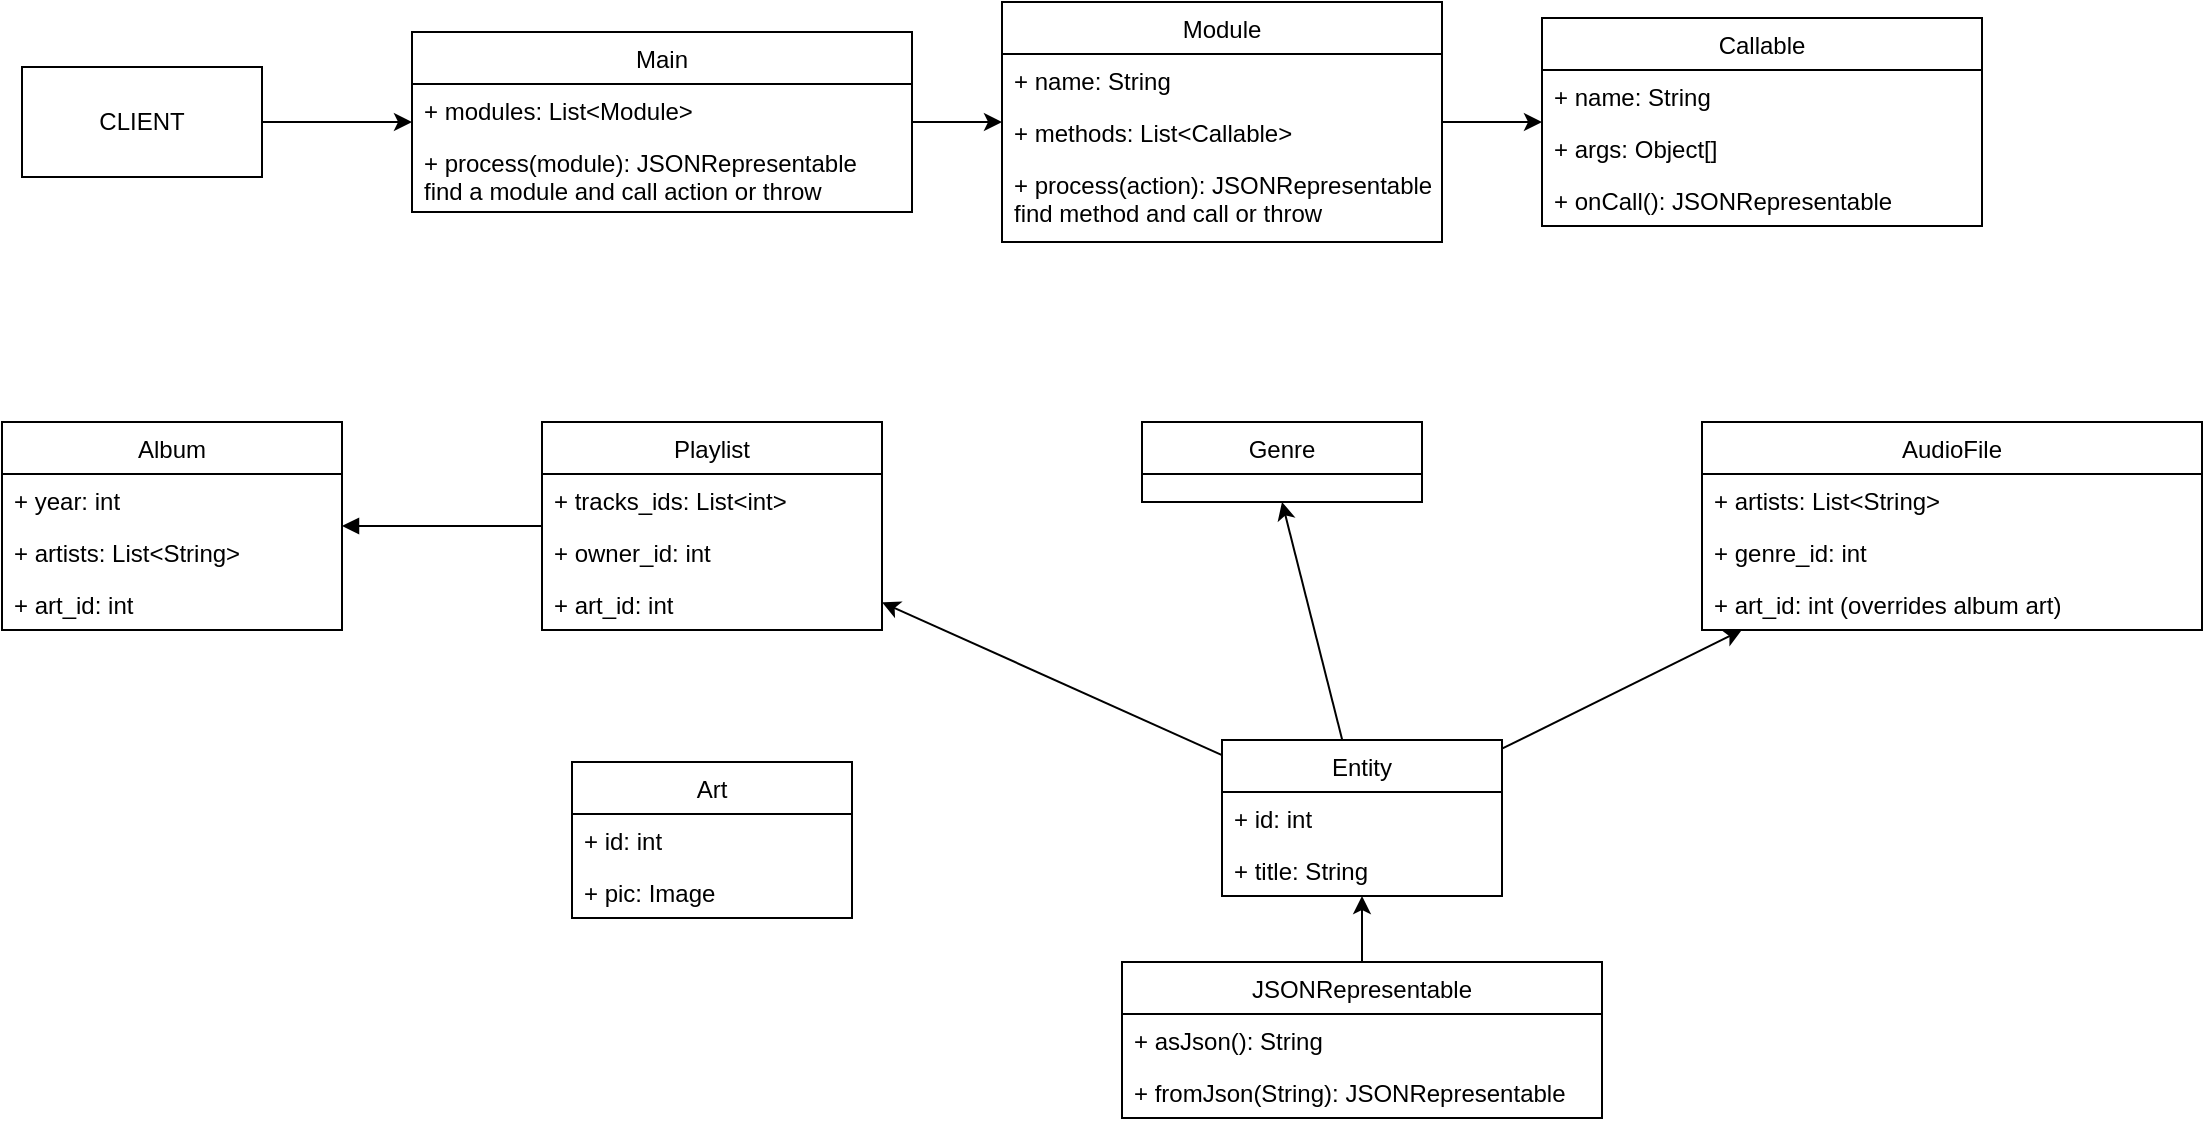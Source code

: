 <mxfile version="13.0.3" type="device"><diagram id="C5RBs43oDa-KdzZeNtuy" name="Page-1"><mxGraphModel dx="2200" dy="1991" grid="1" gridSize="10" guides="1" tooltips="1" connect="1" arrows="1" fold="1" page="1" pageScale="1" pageWidth="827" pageHeight="1169" math="0" shadow="0"><root><mxCell id="WIyWlLk6GJQsqaUBKTNV-0"/><mxCell id="WIyWlLk6GJQsqaUBKTNV-1" parent="WIyWlLk6GJQsqaUBKTNV-0"/><mxCell id="PjalqhBG-ZW1rJ6mo3qm-34" style="rounded=0;orthogonalLoop=1;jettySize=auto;html=1;entryX=0.5;entryY=1;entryDx=0;entryDy=0;" parent="WIyWlLk6GJQsqaUBKTNV-1" source="PjalqhBG-ZW1rJ6mo3qm-28" target="PjalqhBG-ZW1rJ6mo3qm-6" edge="1"><mxGeometry relative="1" as="geometry"/></mxCell><mxCell id="PjalqhBG-ZW1rJ6mo3qm-35" style="edgeStyle=none;rounded=0;orthogonalLoop=1;jettySize=auto;html=1;" parent="WIyWlLk6GJQsqaUBKTNV-1" source="PjalqhBG-ZW1rJ6mo3qm-28" target="PjalqhBG-ZW1rJ6mo3qm-17" edge="1"><mxGeometry relative="1" as="geometry"/></mxCell><mxCell id="PjalqhBG-ZW1rJ6mo3qm-36" style="edgeStyle=none;rounded=0;orthogonalLoop=1;jettySize=auto;html=1;" parent="WIyWlLk6GJQsqaUBKTNV-1" source="PjalqhBG-ZW1rJ6mo3qm-28" target="PjalqhBG-ZW1rJ6mo3qm-0" edge="1"><mxGeometry relative="1" as="geometry"/></mxCell><mxCell id="PjalqhBG-ZW1rJ6mo3qm-17" value="Playlist" style="swimlane;fontStyle=0;childLayout=stackLayout;horizontal=1;startSize=26;fillColor=none;horizontalStack=0;resizeParent=1;resizeParentMax=0;resizeLast=0;collapsible=1;marginBottom=0;" parent="WIyWlLk6GJQsqaUBKTNV-1" vertex="1"><mxGeometry x="-40" y="-70" width="170" height="104" as="geometry"/></mxCell><mxCell id="PjalqhBG-ZW1rJ6mo3qm-20" value="+ tracks_ids: List&lt;int&gt;" style="text;strokeColor=none;fillColor=none;align=left;verticalAlign=top;spacingLeft=4;spacingRight=4;overflow=hidden;rotatable=0;points=[[0,0.5],[1,0.5]];portConstraint=eastwest;" parent="PjalqhBG-ZW1rJ6mo3qm-17" vertex="1"><mxGeometry y="26" width="170" height="26" as="geometry"/></mxCell><mxCell id="PjalqhBG-ZW1rJ6mo3qm-21" value="+ owner_id: int" style="text;strokeColor=none;fillColor=none;align=left;verticalAlign=top;spacingLeft=4;spacingRight=4;overflow=hidden;rotatable=0;points=[[0,0.5],[1,0.5]];portConstraint=eastwest;" parent="PjalqhBG-ZW1rJ6mo3qm-17" vertex="1"><mxGeometry y="52" width="170" height="26" as="geometry"/></mxCell><mxCell id="PjalqhBG-ZW1rJ6mo3qm-24" value="+ art_id: int" style="text;strokeColor=none;fillColor=none;align=left;verticalAlign=top;spacingLeft=4;spacingRight=4;overflow=hidden;rotatable=0;points=[[0,0.5],[1,0.5]];portConstraint=eastwest;" parent="PjalqhBG-ZW1rJ6mo3qm-17" vertex="1"><mxGeometry y="78" width="170" height="26" as="geometry"/></mxCell><mxCell id="PjalqhBG-ZW1rJ6mo3qm-28" value="Entity" style="swimlane;fontStyle=0;childLayout=stackLayout;horizontal=1;startSize=26;fillColor=none;horizontalStack=0;resizeParent=1;resizeParentMax=0;resizeLast=0;collapsible=1;marginBottom=0;" parent="WIyWlLk6GJQsqaUBKTNV-1" vertex="1"><mxGeometry x="300" y="89" width="140" height="78" as="geometry"/></mxCell><mxCell id="PjalqhBG-ZW1rJ6mo3qm-29" value="+ id: int" style="text;strokeColor=none;fillColor=none;align=left;verticalAlign=top;spacingLeft=4;spacingRight=4;overflow=hidden;rotatable=0;points=[[0,0.5],[1,0.5]];portConstraint=eastwest;" parent="PjalqhBG-ZW1rJ6mo3qm-28" vertex="1"><mxGeometry y="26" width="140" height="26" as="geometry"/></mxCell><mxCell id="PjalqhBG-ZW1rJ6mo3qm-30" value="+ title: String" style="text;strokeColor=none;fillColor=none;align=left;verticalAlign=top;spacingLeft=4;spacingRight=4;overflow=hidden;rotatable=0;points=[[0,0.5],[1,0.5]];portConstraint=eastwest;" parent="PjalqhBG-ZW1rJ6mo3qm-28" vertex="1"><mxGeometry y="52" width="140" height="26" as="geometry"/></mxCell><mxCell id="PjalqhBG-ZW1rJ6mo3qm-38" value="" style="endArrow=block;endFill=1;html=1;align=left;verticalAlign=top;" parent="WIyWlLk6GJQsqaUBKTNV-1" source="PjalqhBG-ZW1rJ6mo3qm-17" target="PjalqhBG-ZW1rJ6mo3qm-10" edge="1"><mxGeometry x="-1" relative="1" as="geometry"><mxPoint x="-30" y="-80" as="sourcePoint"/><mxPoint x="130" y="-80" as="targetPoint"/></mxGeometry></mxCell><mxCell id="PjalqhBG-ZW1rJ6mo3qm-39" value="" style="resizable=0;html=1;align=left;verticalAlign=bottom;labelBackgroundColor=#ffffff;fontSize=10;" parent="PjalqhBG-ZW1rJ6mo3qm-38" connectable="0" vertex="1"><mxGeometry x="-1" relative="1" as="geometry"/></mxCell><mxCell id="PjalqhBG-ZW1rJ6mo3qm-25" value="Art" style="swimlane;fontStyle=0;childLayout=stackLayout;horizontal=1;startSize=26;fillColor=none;horizontalStack=0;resizeParent=1;resizeParentMax=0;resizeLast=0;collapsible=1;marginBottom=0;" parent="WIyWlLk6GJQsqaUBKTNV-1" vertex="1"><mxGeometry x="-25" y="100" width="140" height="78" as="geometry"/></mxCell><mxCell id="PjalqhBG-ZW1rJ6mo3qm-26" value="+ id: int" style="text;strokeColor=none;fillColor=none;align=left;verticalAlign=top;spacingLeft=4;spacingRight=4;overflow=hidden;rotatable=0;points=[[0,0.5],[1,0.5]];portConstraint=eastwest;" parent="PjalqhBG-ZW1rJ6mo3qm-25" vertex="1"><mxGeometry y="26" width="140" height="26" as="geometry"/></mxCell><mxCell id="PjalqhBG-ZW1rJ6mo3qm-27" value="+ pic: Image" style="text;strokeColor=none;fillColor=none;align=left;verticalAlign=top;spacingLeft=4;spacingRight=4;overflow=hidden;rotatable=0;points=[[0,0.5],[1,0.5]];portConstraint=eastwest;" parent="PjalqhBG-ZW1rJ6mo3qm-25" vertex="1"><mxGeometry y="52" width="140" height="26" as="geometry"/></mxCell><mxCell id="PjalqhBG-ZW1rJ6mo3qm-10" value="Album" style="swimlane;fontStyle=0;childLayout=stackLayout;horizontal=1;startSize=26;fillColor=none;horizontalStack=0;resizeParent=1;resizeParentMax=0;resizeLast=0;collapsible=1;marginBottom=0;" parent="WIyWlLk6GJQsqaUBKTNV-1" vertex="1"><mxGeometry x="-310" y="-70" width="170" height="104" as="geometry"/></mxCell><mxCell id="PjalqhBG-ZW1rJ6mo3qm-13" value="+ year: int" style="text;strokeColor=none;fillColor=none;align=left;verticalAlign=top;spacingLeft=4;spacingRight=4;overflow=hidden;rotatable=0;points=[[0,0.5],[1,0.5]];portConstraint=eastwest;" parent="PjalqhBG-ZW1rJ6mo3qm-10" vertex="1"><mxGeometry y="26" width="170" height="26" as="geometry"/></mxCell><mxCell id="PjalqhBG-ZW1rJ6mo3qm-15" value="+ artists: List&lt;String&gt;" style="text;strokeColor=none;fillColor=none;align=left;verticalAlign=top;spacingLeft=4;spacingRight=4;overflow=hidden;rotatable=0;points=[[0,0.5],[1,0.5]];portConstraint=eastwest;" parent="PjalqhBG-ZW1rJ6mo3qm-10" vertex="1"><mxGeometry y="52" width="170" height="26" as="geometry"/></mxCell><mxCell id="PjalqhBG-ZW1rJ6mo3qm-23" value="+ art_id: int" style="text;strokeColor=none;fillColor=none;align=left;verticalAlign=top;spacingLeft=4;spacingRight=4;overflow=hidden;rotatable=0;points=[[0,0.5],[1,0.5]];portConstraint=eastwest;" parent="PjalqhBG-ZW1rJ6mo3qm-10" vertex="1"><mxGeometry y="78" width="170" height="26" as="geometry"/></mxCell><mxCell id="PjalqhBG-ZW1rJ6mo3qm-6" value="Genre" style="swimlane;fontStyle=0;childLayout=stackLayout;horizontal=1;startSize=26;fillColor=none;horizontalStack=0;resizeParent=1;resizeParentMax=0;resizeLast=0;collapsible=1;marginBottom=0;" parent="WIyWlLk6GJQsqaUBKTNV-1" vertex="1"><mxGeometry x="260" y="-70" width="140" height="40" as="geometry"/></mxCell><mxCell id="PjalqhBG-ZW1rJ6mo3qm-0" value="AudioFile" style="swimlane;fontStyle=0;childLayout=stackLayout;horizontal=1;startSize=26;fillColor=none;horizontalStack=0;resizeParent=1;resizeParentMax=0;resizeLast=0;collapsible=1;marginBottom=0;" parent="WIyWlLk6GJQsqaUBKTNV-1" vertex="1"><mxGeometry x="540" y="-70" width="250" height="104" as="geometry"/></mxCell><mxCell id="PjalqhBG-ZW1rJ6mo3qm-2" value="+ artists: List&lt;String&gt;" style="text;strokeColor=none;fillColor=none;align=left;verticalAlign=top;spacingLeft=4;spacingRight=4;overflow=hidden;rotatable=0;points=[[0,0.5],[1,0.5]];portConstraint=eastwest;" parent="PjalqhBG-ZW1rJ6mo3qm-0" vertex="1"><mxGeometry y="26" width="250" height="26" as="geometry"/></mxCell><mxCell id="PjalqhBG-ZW1rJ6mo3qm-4" value="+ genre_id: int" style="text;strokeColor=none;fillColor=none;align=left;verticalAlign=top;spacingLeft=4;spacingRight=4;overflow=hidden;rotatable=0;points=[[0,0.5],[1,0.5]];portConstraint=eastwest;" parent="PjalqhBG-ZW1rJ6mo3qm-0" vertex="1"><mxGeometry y="52" width="250" height="26" as="geometry"/></mxCell><mxCell id="PjalqhBG-ZW1rJ6mo3qm-22" value="+ art_id: int (overrides album art)" style="text;strokeColor=none;fillColor=none;align=left;verticalAlign=top;spacingLeft=4;spacingRight=4;overflow=hidden;rotatable=0;points=[[0,0.5],[1,0.5]];portConstraint=eastwest;" parent="PjalqhBG-ZW1rJ6mo3qm-0" vertex="1"><mxGeometry y="78" width="250" height="26" as="geometry"/></mxCell><mxCell id="v53RK8XczJ8Flo0fRWtd-13" style="edgeStyle=orthogonalEdgeStyle;rounded=0;orthogonalLoop=1;jettySize=auto;html=1;" edge="1" parent="WIyWlLk6GJQsqaUBKTNV-1" source="v53RK8XczJ8Flo0fRWtd-12" target="v53RK8XczJ8Flo0fRWtd-8"><mxGeometry relative="1" as="geometry"/></mxCell><mxCell id="v53RK8XczJ8Flo0fRWtd-12" value="CLIENT" style="rounded=0;whiteSpace=wrap;html=1;" vertex="1" parent="WIyWlLk6GJQsqaUBKTNV-1"><mxGeometry x="-300" y="-247.5" width="120" height="55" as="geometry"/></mxCell><mxCell id="v53RK8XczJ8Flo0fRWtd-24" style="edgeStyle=orthogonalEdgeStyle;rounded=0;orthogonalLoop=1;jettySize=auto;html=1;exitX=0.5;exitY=0;exitDx=0;exitDy=0;" edge="1" parent="WIyWlLk6GJQsqaUBKTNV-1" source="v53RK8XczJ8Flo0fRWtd-4" target="PjalqhBG-ZW1rJ6mo3qm-28"><mxGeometry relative="1" as="geometry"/></mxCell><mxCell id="v53RK8XczJ8Flo0fRWtd-4" value="JSONRepresentable" style="swimlane;fontStyle=0;childLayout=stackLayout;horizontal=1;startSize=26;fillColor=none;horizontalStack=0;resizeParent=1;resizeParentMax=0;resizeLast=0;collapsible=1;marginBottom=0;" vertex="1" parent="WIyWlLk6GJQsqaUBKTNV-1"><mxGeometry x="250" y="200" width="240" height="78" as="geometry"/></mxCell><mxCell id="v53RK8XczJ8Flo0fRWtd-5" value="+ asJson(): String" style="text;strokeColor=none;fillColor=none;align=left;verticalAlign=top;spacingLeft=4;spacingRight=4;overflow=hidden;rotatable=0;points=[[0,0.5],[1,0.5]];portConstraint=eastwest;" vertex="1" parent="v53RK8XczJ8Flo0fRWtd-4"><mxGeometry y="26" width="240" height="26" as="geometry"/></mxCell><mxCell id="v53RK8XczJ8Flo0fRWtd-6" value="+ fromJson(String): JSONRepresentable" style="text;strokeColor=none;fillColor=none;align=left;verticalAlign=top;spacingLeft=4;spacingRight=4;overflow=hidden;rotatable=0;points=[[0,0.5],[1,0.5]];portConstraint=eastwest;" vertex="1" parent="v53RK8XczJ8Flo0fRWtd-4"><mxGeometry y="52" width="240" height="26" as="geometry"/></mxCell><mxCell id="v53RK8XczJ8Flo0fRWtd-45" style="edgeStyle=orthogonalEdgeStyle;rounded=0;orthogonalLoop=1;jettySize=auto;html=1;" edge="1" parent="WIyWlLk6GJQsqaUBKTNV-1" source="v53RK8XczJ8Flo0fRWtd-8" target="v53RK8XczJ8Flo0fRWtd-34"><mxGeometry relative="1" as="geometry"/></mxCell><mxCell id="v53RK8XczJ8Flo0fRWtd-46" style="edgeStyle=orthogonalEdgeStyle;rounded=0;orthogonalLoop=1;jettySize=auto;html=1;" edge="1" parent="WIyWlLk6GJQsqaUBKTNV-1" source="v53RK8XczJ8Flo0fRWtd-34" target="v53RK8XczJ8Flo0fRWtd-30"><mxGeometry relative="1" as="geometry"/></mxCell><mxCell id="v53RK8XczJ8Flo0fRWtd-8" value="Main" style="swimlane;fontStyle=0;childLayout=stackLayout;horizontal=1;startSize=26;fillColor=none;horizontalStack=0;resizeParent=1;resizeParentMax=0;resizeLast=0;collapsible=1;marginBottom=0;" vertex="1" parent="WIyWlLk6GJQsqaUBKTNV-1"><mxGeometry x="-105" y="-265" width="250" height="90" as="geometry"/></mxCell><mxCell id="v53RK8XczJ8Flo0fRWtd-38" value="+ modules: List&lt;Module&gt;" style="text;strokeColor=none;fillColor=none;align=left;verticalAlign=top;spacingLeft=4;spacingRight=4;overflow=hidden;rotatable=0;points=[[0,0.5],[1,0.5]];portConstraint=eastwest;" vertex="1" parent="v53RK8XczJ8Flo0fRWtd-8"><mxGeometry y="26" width="250" height="26" as="geometry"/></mxCell><mxCell id="v53RK8XczJ8Flo0fRWtd-9" value="+ process(module): JSONRepresentable&#10;find a module and call action or throw" style="text;strokeColor=none;fillColor=none;align=left;verticalAlign=top;spacingLeft=4;spacingRight=4;overflow=hidden;rotatable=0;points=[[0,0.5],[1,0.5]];portConstraint=eastwest;" vertex="1" parent="v53RK8XczJ8Flo0fRWtd-8"><mxGeometry y="52" width="250" height="38" as="geometry"/></mxCell><mxCell id="v53RK8XczJ8Flo0fRWtd-34" value="Module" style="swimlane;fontStyle=0;childLayout=stackLayout;horizontal=1;startSize=26;fillColor=none;horizontalStack=0;resizeParent=1;resizeParentMax=0;resizeLast=0;collapsible=1;marginBottom=0;" vertex="1" parent="WIyWlLk6GJQsqaUBKTNV-1"><mxGeometry x="190" y="-280" width="220" height="120" as="geometry"/></mxCell><mxCell id="v53RK8XczJ8Flo0fRWtd-39" value="+ name: String" style="text;strokeColor=none;fillColor=none;align=left;verticalAlign=top;spacingLeft=4;spacingRight=4;overflow=hidden;rotatable=0;points=[[0,0.5],[1,0.5]];portConstraint=eastwest;" vertex="1" parent="v53RK8XczJ8Flo0fRWtd-34"><mxGeometry y="26" width="220" height="26" as="geometry"/></mxCell><mxCell id="v53RK8XczJ8Flo0fRWtd-35" value="+ methods: List&lt;Callable&gt;" style="text;strokeColor=none;fillColor=none;align=left;verticalAlign=top;spacingLeft=4;spacingRight=4;overflow=hidden;rotatable=0;points=[[0,0.5],[1,0.5]];portConstraint=eastwest;" vertex="1" parent="v53RK8XczJ8Flo0fRWtd-34"><mxGeometry y="52" width="220" height="26" as="geometry"/></mxCell><mxCell id="v53RK8XczJ8Flo0fRWtd-36" value="+ process(action): JSONRepresentable&#10;find method and call or throw" style="text;strokeColor=none;fillColor=none;align=left;verticalAlign=top;spacingLeft=4;spacingRight=4;overflow=hidden;rotatable=0;points=[[0,0.5],[1,0.5]];portConstraint=eastwest;" vertex="1" parent="v53RK8XczJ8Flo0fRWtd-34"><mxGeometry y="78" width="220" height="42" as="geometry"/></mxCell><mxCell id="v53RK8XczJ8Flo0fRWtd-30" value="Callable" style="swimlane;fontStyle=0;childLayout=stackLayout;horizontal=1;startSize=26;fillColor=none;horizontalStack=0;resizeParent=1;resizeParentMax=0;resizeLast=0;collapsible=1;marginBottom=0;" vertex="1" parent="WIyWlLk6GJQsqaUBKTNV-1"><mxGeometry x="460" y="-272" width="220" height="104" as="geometry"/></mxCell><mxCell id="v53RK8XczJ8Flo0fRWtd-32" value="+ name: String" style="text;strokeColor=none;fillColor=none;align=left;verticalAlign=top;spacingLeft=4;spacingRight=4;overflow=hidden;rotatable=0;points=[[0,0.5],[1,0.5]];portConstraint=eastwest;" vertex="1" parent="v53RK8XczJ8Flo0fRWtd-30"><mxGeometry y="26" width="220" height="26" as="geometry"/></mxCell><mxCell id="v53RK8XczJ8Flo0fRWtd-33" value="+ args: Object[]" style="text;strokeColor=none;fillColor=none;align=left;verticalAlign=top;spacingLeft=4;spacingRight=4;overflow=hidden;rotatable=0;points=[[0,0.5],[1,0.5]];portConstraint=eastwest;" vertex="1" parent="v53RK8XczJ8Flo0fRWtd-30"><mxGeometry y="52" width="220" height="26" as="geometry"/></mxCell><mxCell id="v53RK8XczJ8Flo0fRWtd-31" value="+ onCall(): JSONRepresentable" style="text;strokeColor=none;fillColor=none;align=left;verticalAlign=top;spacingLeft=4;spacingRight=4;overflow=hidden;rotatable=0;points=[[0,0.5],[1,0.5]];portConstraint=eastwest;" vertex="1" parent="v53RK8XczJ8Flo0fRWtd-30"><mxGeometry y="78" width="220" height="26" as="geometry"/></mxCell></root></mxGraphModel></diagram></mxfile>